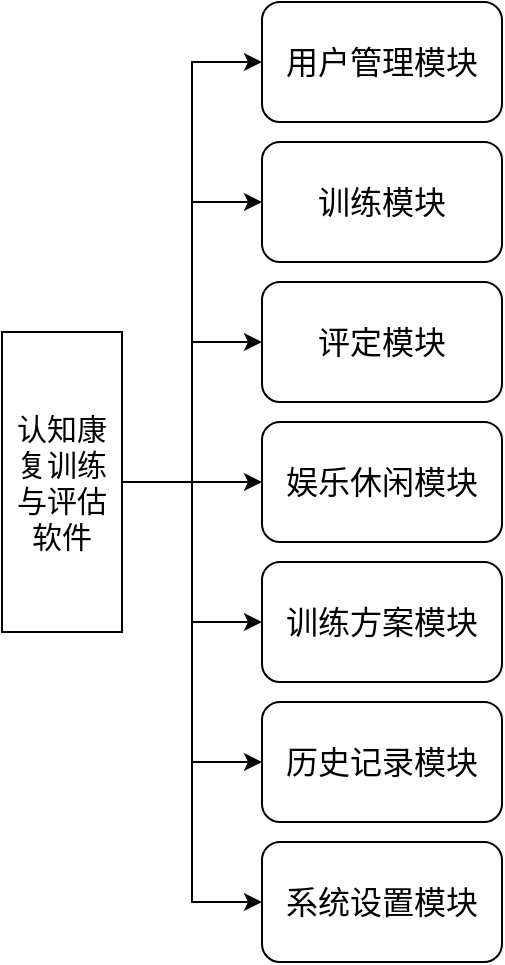 <mxfile version="17.4.6" type="github">
  <diagram id="sHgI5tm2t7_yWHwsllLj" name="Page-1">
    <mxGraphModel dx="480" dy="594" grid="1" gridSize="10" guides="1" tooltips="1" connect="1" arrows="1" fold="1" page="1" pageScale="1" pageWidth="827" pageHeight="1169" math="0" shadow="0">
      <root>
        <mxCell id="0" />
        <mxCell id="1" parent="0" />
        <mxCell id="IVKgsKoWuxMzUTZAROl3-1" value="&lt;p class=&quot;MsoNormal&quot;&gt;&lt;span style=&quot;font-size: 12.0pt&quot;&gt;&lt;font face=&quot;宋体&quot;&gt;用户管理模块&lt;/font&gt;&lt;/span&gt;&lt;/p&gt;" style="rounded=1;whiteSpace=wrap;html=1;" vertex="1" parent="1">
          <mxGeometry x="220" y="90" width="120" height="60" as="geometry" />
        </mxCell>
        <mxCell id="IVKgsKoWuxMzUTZAROl3-10" style="edgeStyle=orthogonalEdgeStyle;rounded=0;orthogonalLoop=1;jettySize=auto;html=1;exitX=1;exitY=0.5;exitDx=0;exitDy=0;entryX=0;entryY=0.5;entryDx=0;entryDy=0;fontSize=15;" edge="1" parent="1" source="IVKgsKoWuxMzUTZAROl3-8" target="IVKgsKoWuxMzUTZAROl3-2">
          <mxGeometry relative="1" as="geometry" />
        </mxCell>
        <mxCell id="IVKgsKoWuxMzUTZAROl3-2" value="&lt;p class=&quot;MsoNormal&quot;&gt;&lt;span style=&quot;font-size: 12.0pt&quot;&gt;&lt;font face=&quot;宋体&quot;&gt;训练模块&lt;/font&gt;&lt;/span&gt;&lt;/p&gt;" style="rounded=1;whiteSpace=wrap;html=1;" vertex="1" parent="1">
          <mxGeometry x="220" y="160" width="120" height="60" as="geometry" />
        </mxCell>
        <mxCell id="IVKgsKoWuxMzUTZAROl3-11" style="edgeStyle=orthogonalEdgeStyle;rounded=0;orthogonalLoop=1;jettySize=auto;html=1;exitX=1;exitY=0.5;exitDx=0;exitDy=0;entryX=0;entryY=0.5;entryDx=0;entryDy=0;fontSize=15;" edge="1" parent="1" source="IVKgsKoWuxMzUTZAROl3-8" target="IVKgsKoWuxMzUTZAROl3-3">
          <mxGeometry relative="1" as="geometry" />
        </mxCell>
        <mxCell id="IVKgsKoWuxMzUTZAROl3-3" value="&lt;p class=&quot;MsoNormal&quot;&gt;&lt;span style=&quot;font-size: 12.0pt&quot;&gt;&lt;font face=&quot;宋体&quot;&gt;评&lt;/font&gt;&lt;/span&gt;&lt;span style=&quot;font-size: 12.0pt&quot;&gt;&lt;font face=&quot;宋体&quot;&gt;定&lt;/font&gt;&lt;/span&gt;&lt;span style=&quot;font-size: 12.0pt&quot;&gt;&lt;font face=&quot;宋体&quot;&gt;模块&lt;/font&gt;&lt;/span&gt;&lt;/p&gt;" style="rounded=1;whiteSpace=wrap;html=1;" vertex="1" parent="1">
          <mxGeometry x="220" y="230" width="120" height="60" as="geometry" />
        </mxCell>
        <mxCell id="IVKgsKoWuxMzUTZAROl3-4" value="&lt;p class=&quot;MsoNormal&quot;&gt;&lt;span style=&quot;font-size: 12.0pt&quot;&gt;&lt;font face=&quot;宋体&quot;&gt;娱乐休闲模块&lt;/font&gt;&lt;/span&gt;&lt;/p&gt;" style="rounded=1;whiteSpace=wrap;html=1;" vertex="1" parent="1">
          <mxGeometry x="220" y="300" width="120" height="60" as="geometry" />
        </mxCell>
        <mxCell id="IVKgsKoWuxMzUTZAROl3-13" style="edgeStyle=orthogonalEdgeStyle;rounded=0;orthogonalLoop=1;jettySize=auto;html=1;exitX=1;exitY=0.5;exitDx=0;exitDy=0;entryX=0;entryY=0.5;entryDx=0;entryDy=0;fontSize=15;" edge="1" parent="1" source="IVKgsKoWuxMzUTZAROl3-8" target="IVKgsKoWuxMzUTZAROl3-5">
          <mxGeometry relative="1" as="geometry" />
        </mxCell>
        <mxCell id="IVKgsKoWuxMzUTZAROl3-5" value="&lt;p class=&quot;MsoNormal&quot;&gt;&lt;span style=&quot;font-size: 12.0pt&quot;&gt;&lt;font face=&quot;宋体&quot;&gt;训练&lt;/font&gt;&lt;/span&gt;&lt;span style=&quot;font-size: 12.0pt&quot;&gt;&lt;font face=&quot;宋体&quot;&gt;方案模块&lt;/font&gt;&lt;/span&gt;&lt;/p&gt;" style="rounded=1;whiteSpace=wrap;html=1;" vertex="1" parent="1">
          <mxGeometry x="220" y="370" width="120" height="60" as="geometry" />
        </mxCell>
        <mxCell id="IVKgsKoWuxMzUTZAROl3-6" value="&lt;p class=&quot;MsoNormal&quot;&gt;&lt;span style=&quot;font-size: 12.0pt&quot;&gt;&lt;font face=&quot;宋体&quot;&gt;历史记录&lt;/font&gt;&lt;/span&gt;&lt;span style=&quot;font-size: 12.0pt&quot;&gt;&lt;font face=&quot;宋体&quot;&gt;模块&lt;/font&gt;&lt;/span&gt;&lt;/p&gt;" style="rounded=1;whiteSpace=wrap;html=1;" vertex="1" parent="1">
          <mxGeometry x="220" y="440" width="120" height="60" as="geometry" />
        </mxCell>
        <mxCell id="IVKgsKoWuxMzUTZAROl3-7" value="&lt;p class=&quot;MsoNormal&quot;&gt;&lt;span style=&quot;font-size: 12.0pt&quot;&gt;&lt;font face=&quot;宋体&quot;&gt;系统&lt;/font&gt;&lt;/span&gt;&lt;span style=&quot;font-size: 12.0pt&quot;&gt;&lt;font face=&quot;宋体&quot;&gt;设置模块&lt;/font&gt;&lt;/span&gt;&lt;/p&gt;" style="rounded=1;whiteSpace=wrap;html=1;" vertex="1" parent="1">
          <mxGeometry x="220" y="510" width="120" height="60" as="geometry" />
        </mxCell>
        <mxCell id="IVKgsKoWuxMzUTZAROl3-19" style="edgeStyle=orthogonalEdgeStyle;rounded=0;orthogonalLoop=1;jettySize=auto;html=1;entryX=0;entryY=0.5;entryDx=0;entryDy=0;fontSize=15;" edge="1" parent="1" source="IVKgsKoWuxMzUTZAROl3-8" target="IVKgsKoWuxMzUTZAROl3-1">
          <mxGeometry relative="1" as="geometry" />
        </mxCell>
        <mxCell id="IVKgsKoWuxMzUTZAROl3-20" style="edgeStyle=orthogonalEdgeStyle;rounded=0;orthogonalLoop=1;jettySize=auto;html=1;entryX=0;entryY=0.5;entryDx=0;entryDy=0;fontSize=15;" edge="1" parent="1" source="IVKgsKoWuxMzUTZAROl3-8" target="IVKgsKoWuxMzUTZAROl3-6">
          <mxGeometry relative="1" as="geometry" />
        </mxCell>
        <mxCell id="IVKgsKoWuxMzUTZAROl3-21" style="edgeStyle=orthogonalEdgeStyle;rounded=0;orthogonalLoop=1;jettySize=auto;html=1;entryX=0;entryY=0.5;entryDx=0;entryDy=0;fontSize=15;" edge="1" parent="1" source="IVKgsKoWuxMzUTZAROl3-8" target="IVKgsKoWuxMzUTZAROl3-7">
          <mxGeometry relative="1" as="geometry" />
        </mxCell>
        <mxCell id="IVKgsKoWuxMzUTZAROl3-22" style="edgeStyle=orthogonalEdgeStyle;rounded=0;orthogonalLoop=1;jettySize=auto;html=1;entryX=0;entryY=0.5;entryDx=0;entryDy=0;fontSize=15;" edge="1" parent="1" source="IVKgsKoWuxMzUTZAROl3-8" target="IVKgsKoWuxMzUTZAROl3-4">
          <mxGeometry relative="1" as="geometry" />
        </mxCell>
        <mxCell id="IVKgsKoWuxMzUTZAROl3-8" value="认知康复训练与评估软件" style="rounded=0;html=1;align=center;horizontal=1;labelPosition=center;verticalLabelPosition=middle;verticalAlign=middle;whiteSpace=wrap;fontSize=15;" vertex="1" parent="1">
          <mxGeometry x="90" y="255" width="60" height="150" as="geometry" />
        </mxCell>
      </root>
    </mxGraphModel>
  </diagram>
</mxfile>
